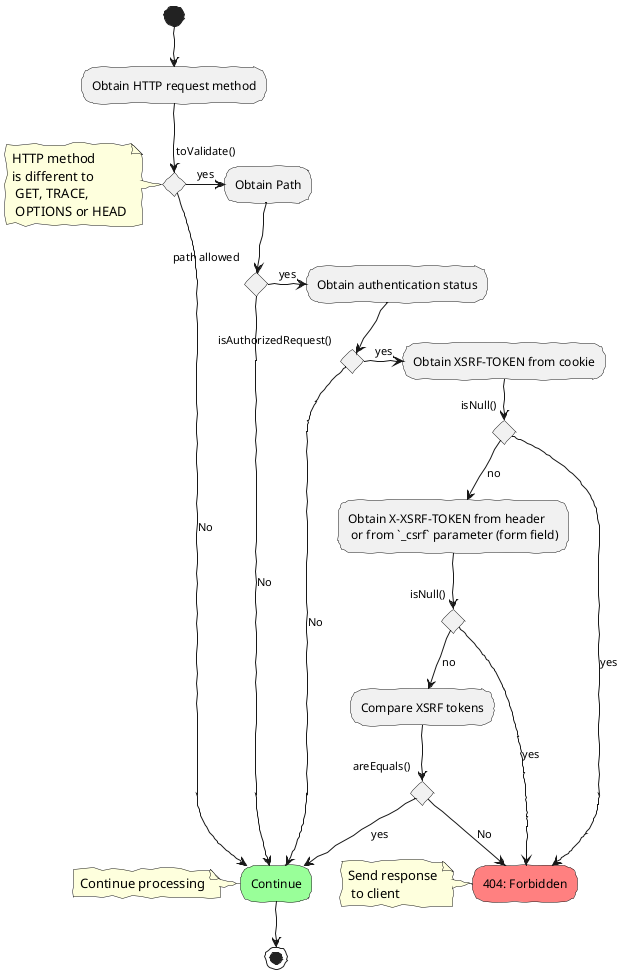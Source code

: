 @startuml
skinparam handwritten true

skinparam activity {
  BackgroundColor<< Continue >> #99ff99
  BackgroundColor<< 403 >> #ff8080
}

(*) --> "Obtain HTTP request method"
if  "toValidate()" then
    note left: HTTP method \nis different to\n GET, TRACE,\n OPTIONS or HEAD

    -right-> [yes] "Obtain Path"

    if "path allowed" then
        -right-> [yes] "Obtain authentication status"

        if "isAuthorizedRequest()" then
            -right-> [yes] "Obtain XSRF-TOKEN from cookie"
            if "isNull()" then
                -down-> [no] "Obtain X-XSRF-TOKEN from header \n or from `_csrf` parameter (form field)"
                if "isNull()" then
                    -down-> [no] "Compare XSRF tokens"
                    if "areEquals()" then
                        --> [yes] "Continue" <<Continue>>
                        Note left: Continue processing
                    else
                        --> [No] "404: Forbidden" <<403>>
                        Note left: Send response\n to client
                    endif
                else
                    --> [yes] "404: Forbidden"
                endif
            else
                --> [yes] "404: Forbidden"
            endif
        else
            --> [No] "Continue"
        endif
    else
        --> [No] "Continue"
    endif
else
    --> [No] Continue
endif

--> (*)

@enduml